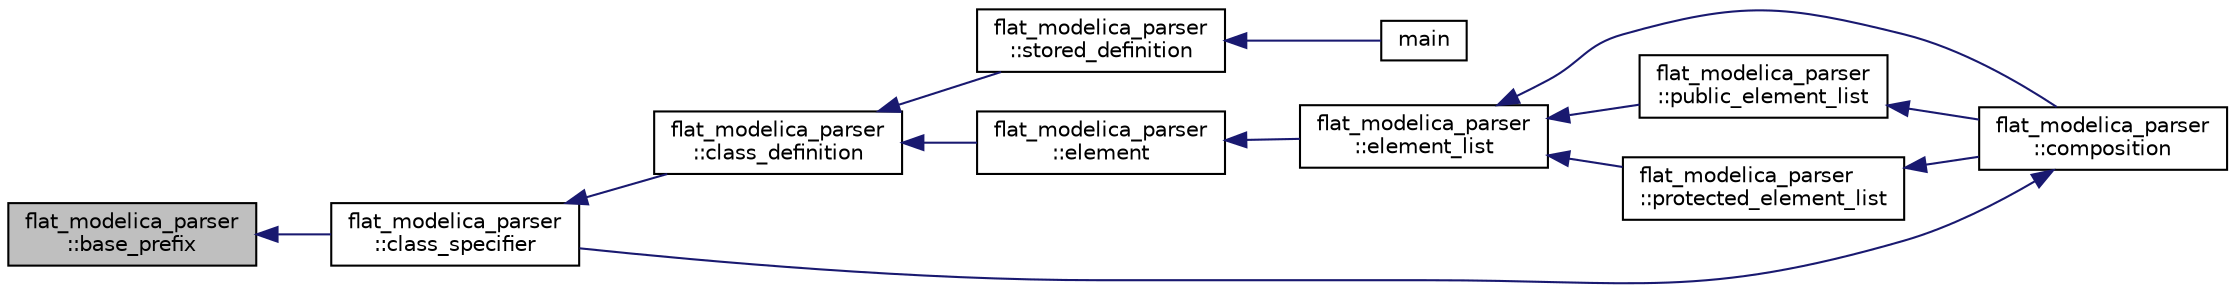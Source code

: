 digraph "flat_modelica_parser::base_prefix"
{
  edge [fontname="Helvetica",fontsize="10",labelfontname="Helvetica",labelfontsize="10"];
  node [fontname="Helvetica",fontsize="10",shape=record];
  rankdir="LR";
  Node860 [label="flat_modelica_parser\l::base_prefix",height=0.2,width=0.4,color="black", fillcolor="grey75", style="filled", fontcolor="black"];
  Node860 -> Node861 [dir="back",color="midnightblue",fontsize="10",style="solid",fontname="Helvetica"];
  Node861 [label="flat_modelica_parser\l::class_specifier",height=0.2,width=0.4,color="black", fillcolor="white", style="filled",URL="$d3/d1f/classflat__modelica__parser.html#a3f84c213222246748b920c694e5901f5"];
  Node861 -> Node862 [dir="back",color="midnightblue",fontsize="10",style="solid",fontname="Helvetica"];
  Node862 [label="flat_modelica_parser\l::class_definition",height=0.2,width=0.4,color="black", fillcolor="white", style="filled",URL="$d3/d1f/classflat__modelica__parser.html#a9f1df8b8a0739ffcbbed9510d7fe6b8a"];
  Node862 -> Node863 [dir="back",color="midnightblue",fontsize="10",style="solid",fontname="Helvetica"];
  Node863 [label="flat_modelica_parser\l::stored_definition",height=0.2,width=0.4,color="black", fillcolor="white", style="filled",URL="$d3/d1f/classflat__modelica__parser.html#aa95bcbb8a14a1c88f7234ce7e6d5cfb1"];
  Node863 -> Node864 [dir="back",color="midnightblue",fontsize="10",style="solid",fontname="Helvetica"];
  Node864 [label="main",height=0.2,width=0.4,color="black", fillcolor="white", style="filled",URL="$d7/d3c/tools_2xml_2flatmodelicaxml_2test_8cpp.html#a3c04138a5bfe5d72780bb7e82a18e627"];
  Node862 -> Node865 [dir="back",color="midnightblue",fontsize="10",style="solid",fontname="Helvetica"];
  Node865 [label="flat_modelica_parser\l::element",height=0.2,width=0.4,color="black", fillcolor="white", style="filled",URL="$d3/d1f/classflat__modelica__parser.html#a4aead98ef742685afccccc6e865248a7"];
  Node865 -> Node866 [dir="back",color="midnightblue",fontsize="10",style="solid",fontname="Helvetica"];
  Node866 [label="flat_modelica_parser\l::element_list",height=0.2,width=0.4,color="black", fillcolor="white", style="filled",URL="$d3/d1f/classflat__modelica__parser.html#a16b9bdf942f4a225dc71a78329edfa87"];
  Node866 -> Node867 [dir="back",color="midnightblue",fontsize="10",style="solid",fontname="Helvetica"];
  Node867 [label="flat_modelica_parser\l::composition",height=0.2,width=0.4,color="black", fillcolor="white", style="filled",URL="$d3/d1f/classflat__modelica__parser.html#a2501f477f2faf6b6fccebbc1f42645c4"];
  Node867 -> Node861 [dir="back",color="midnightblue",fontsize="10",style="solid",fontname="Helvetica"];
  Node866 -> Node868 [dir="back",color="midnightblue",fontsize="10",style="solid",fontname="Helvetica"];
  Node868 [label="flat_modelica_parser\l::public_element_list",height=0.2,width=0.4,color="black", fillcolor="white", style="filled",URL="$d3/d1f/classflat__modelica__parser.html#a7465b558a8f69dea3c0355725f04bd38"];
  Node868 -> Node867 [dir="back",color="midnightblue",fontsize="10",style="solid",fontname="Helvetica"];
  Node866 -> Node869 [dir="back",color="midnightblue",fontsize="10",style="solid",fontname="Helvetica"];
  Node869 [label="flat_modelica_parser\l::protected_element_list",height=0.2,width=0.4,color="black", fillcolor="white", style="filled",URL="$d3/d1f/classflat__modelica__parser.html#afada8342edf19fddff81826dfc422e73"];
  Node869 -> Node867 [dir="back",color="midnightblue",fontsize="10",style="solid",fontname="Helvetica"];
}
